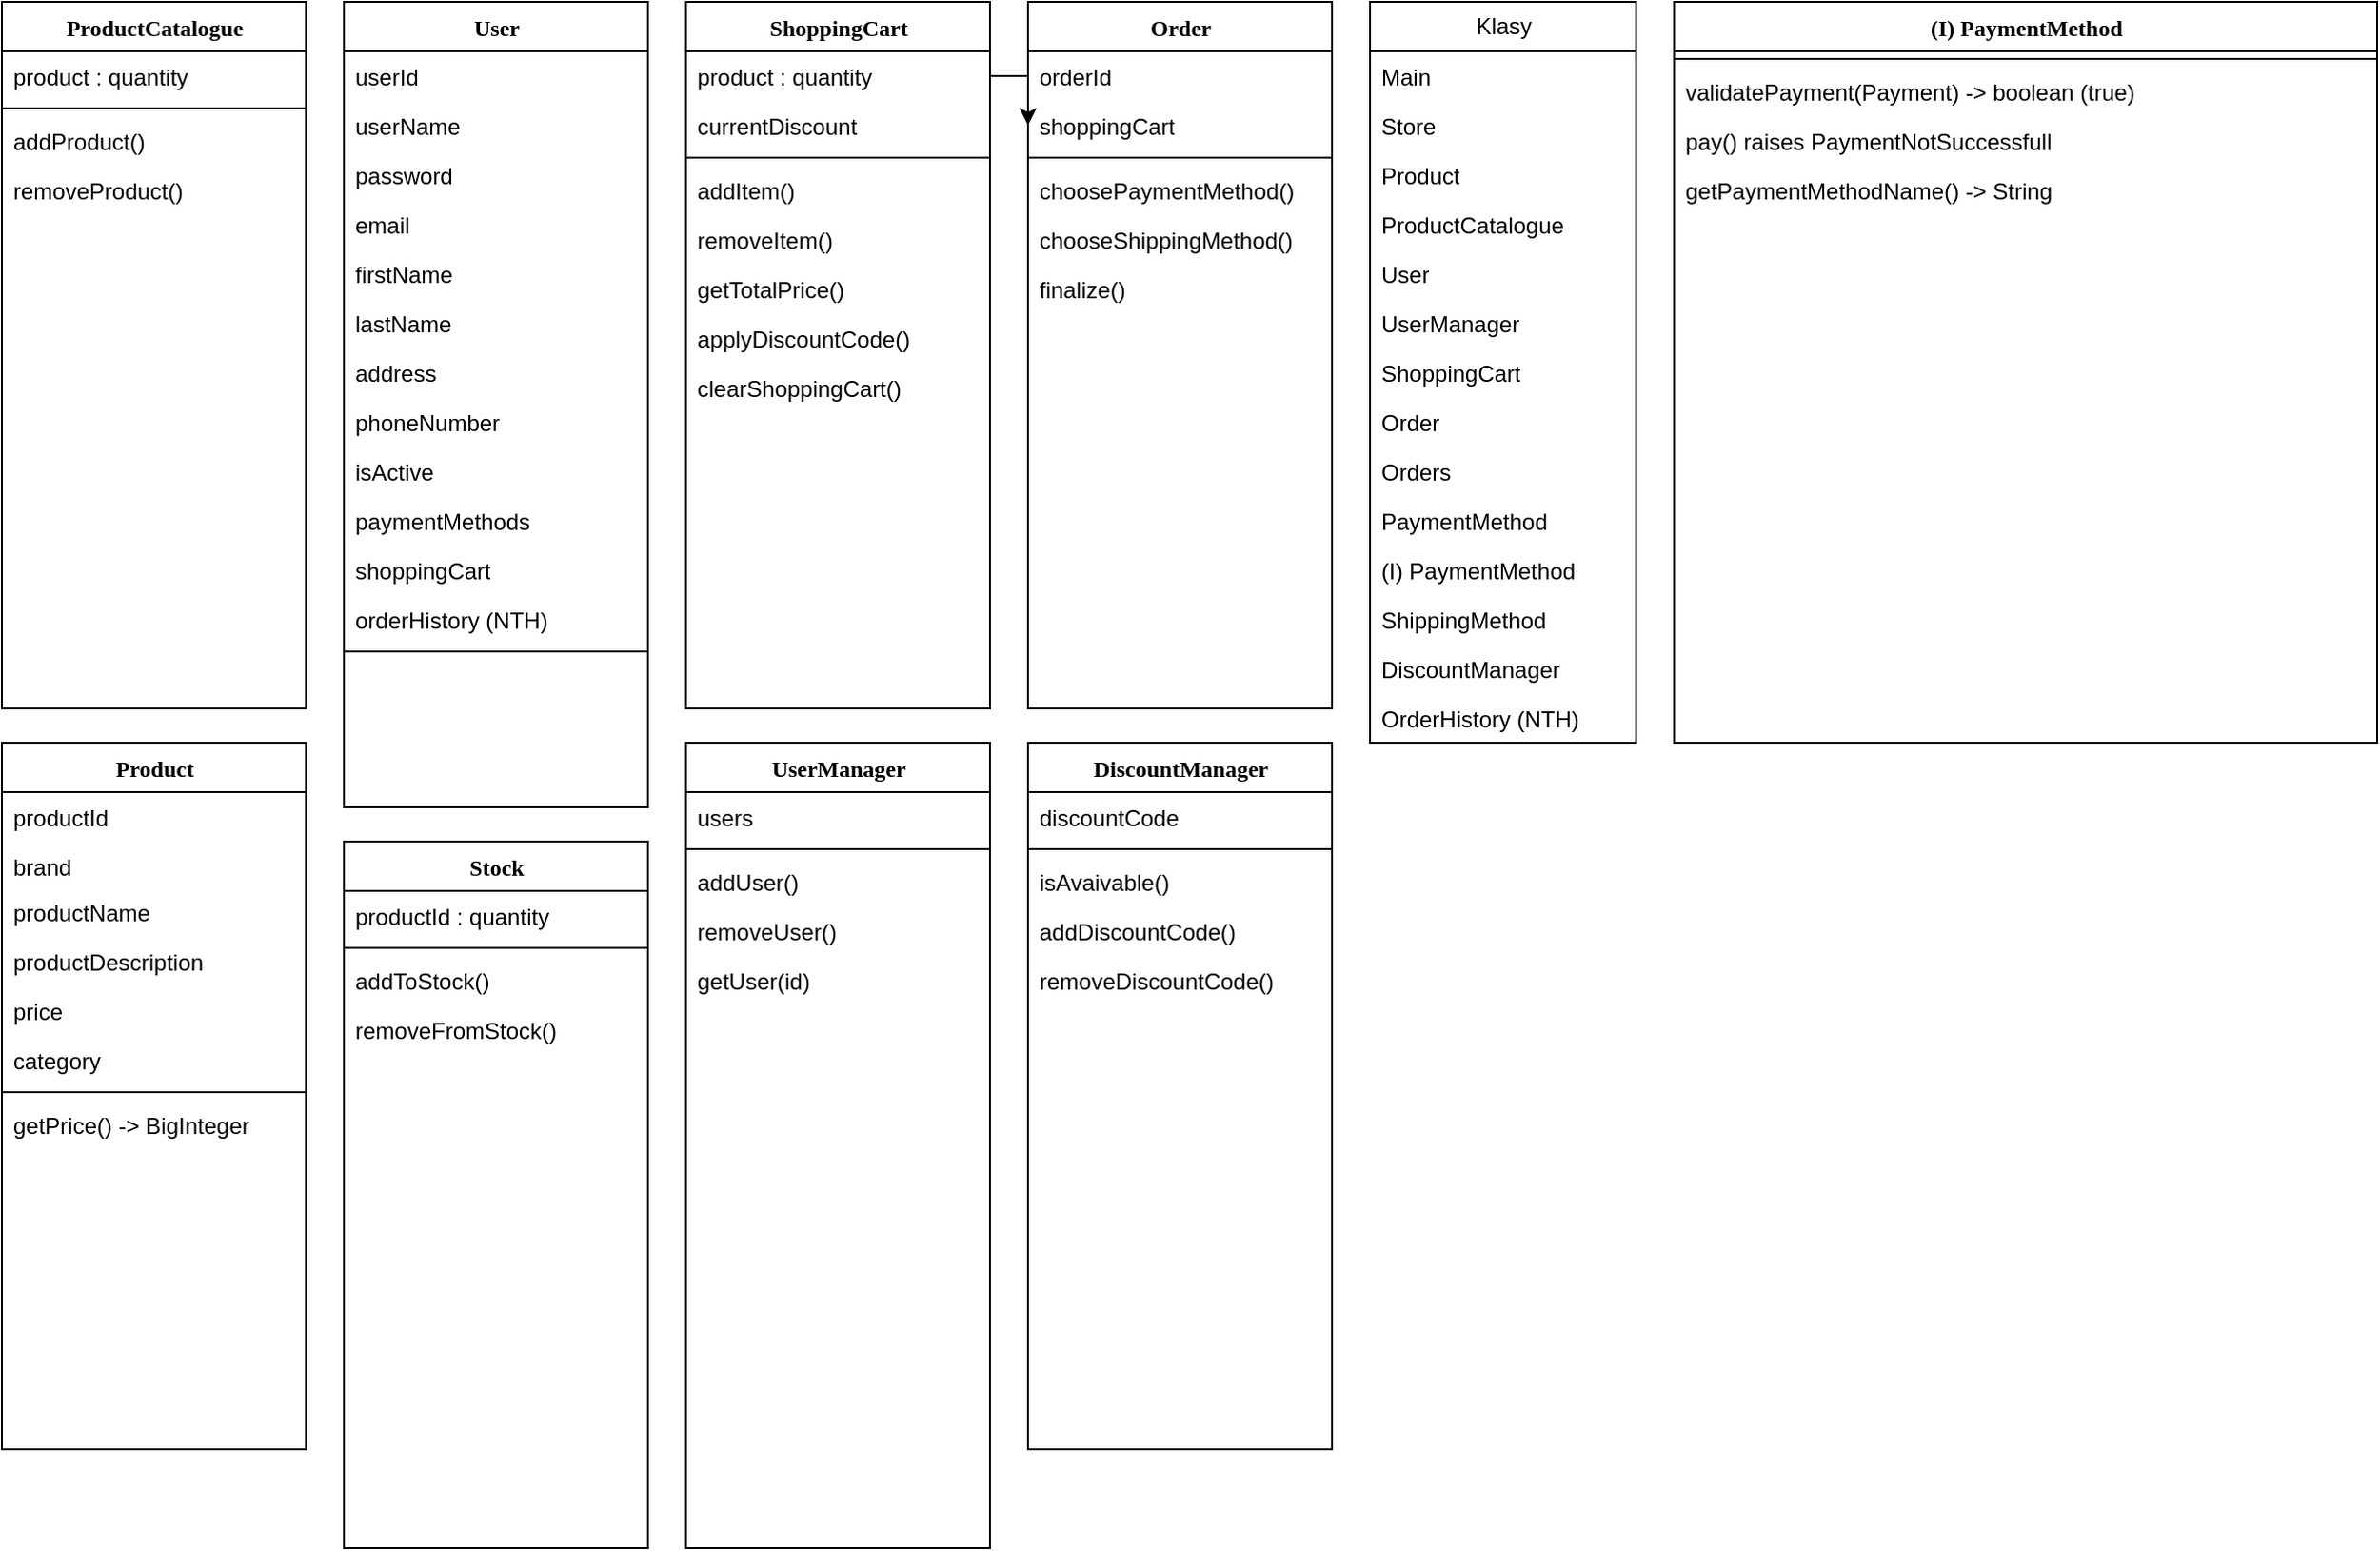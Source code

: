 <mxfile version="21.8.1" type="github" pages="2">
  <diagram name="Page-1" id="9f46799a-70d6-7492-0946-bef42562c5a5">
    <mxGraphModel dx="842" dy="-52" grid="1" gridSize="10" guides="1" tooltips="1" connect="1" arrows="1" fold="1" page="1" pageScale="1" pageWidth="980" pageHeight="690" background="none" math="0" shadow="0">
      <root>
        <mxCell id="0" />
        <mxCell id="1" parent="0" />
        <mxCell id="hxYtTiOgbn4NMHAqEuAE-4" value="User" style="swimlane;html=1;fontStyle=1;align=center;verticalAlign=top;childLayout=stackLayout;horizontal=1;startSize=26;horizontalStack=0;resizeParent=1;resizeLast=0;collapsible=1;marginBottom=0;swimlaneFillColor=#ffffff;rounded=0;shadow=0;comic=0;labelBackgroundColor=none;strokeWidth=1;fillColor=none;fontFamily=Verdana;fontSize=12" parent="1" vertex="1">
          <mxGeometry x="180" y="740" width="160" height="424" as="geometry" />
        </mxCell>
        <mxCell id="hxYtTiOgbn4NMHAqEuAE-17" value="userId" style="text;html=1;strokeColor=none;fillColor=none;align=left;verticalAlign=top;spacingLeft=4;spacingRight=4;whiteSpace=wrap;overflow=hidden;rotatable=0;points=[[0,0.5],[1,0.5]];portConstraint=eastwest;" parent="hxYtTiOgbn4NMHAqEuAE-4" vertex="1">
          <mxGeometry y="26" width="160" height="26" as="geometry" />
        </mxCell>
        <mxCell id="hxYtTiOgbn4NMHAqEuAE-5" value="&lt;div&gt;userName&lt;/div&gt;" style="text;html=1;strokeColor=none;fillColor=none;align=left;verticalAlign=top;spacingLeft=4;spacingRight=4;whiteSpace=wrap;overflow=hidden;rotatable=0;points=[[0,0.5],[1,0.5]];portConstraint=eastwest;" parent="hxYtTiOgbn4NMHAqEuAE-4" vertex="1">
          <mxGeometry y="52" width="160" height="26" as="geometry" />
        </mxCell>
        <mxCell id="Z15xRVIKsYr6I9JKY92v-55" value="&lt;div&gt;password&lt;/div&gt;" style="text;html=1;strokeColor=none;fillColor=none;align=left;verticalAlign=top;spacingLeft=4;spacingRight=4;whiteSpace=wrap;overflow=hidden;rotatable=0;points=[[0,0.5],[1,0.5]];portConstraint=eastwest;" vertex="1" parent="hxYtTiOgbn4NMHAqEuAE-4">
          <mxGeometry y="78" width="160" height="26" as="geometry" />
        </mxCell>
        <mxCell id="hxYtTiOgbn4NMHAqEuAE-18" value="&lt;div&gt;email&lt;/div&gt;" style="text;html=1;strokeColor=none;fillColor=none;align=left;verticalAlign=top;spacingLeft=4;spacingRight=4;whiteSpace=wrap;overflow=hidden;rotatable=0;points=[[0,0.5],[1,0.5]];portConstraint=eastwest;" parent="hxYtTiOgbn4NMHAqEuAE-4" vertex="1">
          <mxGeometry y="104" width="160" height="26" as="geometry" />
        </mxCell>
        <mxCell id="Z15xRVIKsYr6I9JKY92v-8" value="&lt;div&gt;firstName&lt;/div&gt;" style="text;html=1;strokeColor=none;fillColor=none;align=left;verticalAlign=top;spacingLeft=4;spacingRight=4;whiteSpace=wrap;overflow=hidden;rotatable=0;points=[[0,0.5],[1,0.5]];portConstraint=eastwest;" vertex="1" parent="hxYtTiOgbn4NMHAqEuAE-4">
          <mxGeometry y="130" width="160" height="26" as="geometry" />
        </mxCell>
        <mxCell id="Z15xRVIKsYr6I9JKY92v-19" value="lastName" style="text;html=1;strokeColor=none;fillColor=none;align=left;verticalAlign=top;spacingLeft=4;spacingRight=4;whiteSpace=wrap;overflow=hidden;rotatable=0;points=[[0,0.5],[1,0.5]];portConstraint=eastwest;" vertex="1" parent="hxYtTiOgbn4NMHAqEuAE-4">
          <mxGeometry y="156" width="160" height="26" as="geometry" />
        </mxCell>
        <mxCell id="Z15xRVIKsYr6I9JKY92v-56" value="address" style="text;html=1;strokeColor=none;fillColor=none;align=left;verticalAlign=top;spacingLeft=4;spacingRight=4;whiteSpace=wrap;overflow=hidden;rotatable=0;points=[[0,0.5],[1,0.5]];portConstraint=eastwest;" vertex="1" parent="hxYtTiOgbn4NMHAqEuAE-4">
          <mxGeometry y="182" width="160" height="26" as="geometry" />
        </mxCell>
        <mxCell id="Z15xRVIKsYr6I9JKY92v-57" value="phoneNumber" style="text;html=1;strokeColor=none;fillColor=none;align=left;verticalAlign=top;spacingLeft=4;spacingRight=4;whiteSpace=wrap;overflow=hidden;rotatable=0;points=[[0,0.5],[1,0.5]];portConstraint=eastwest;" vertex="1" parent="hxYtTiOgbn4NMHAqEuAE-4">
          <mxGeometry y="208" width="160" height="26" as="geometry" />
        </mxCell>
        <mxCell id="Z15xRVIKsYr6I9JKY92v-38" value="isActive" style="text;html=1;strokeColor=none;fillColor=none;align=left;verticalAlign=top;spacingLeft=4;spacingRight=4;whiteSpace=wrap;overflow=hidden;rotatable=0;points=[[0,0.5],[1,0.5]];portConstraint=eastwest;" vertex="1" parent="hxYtTiOgbn4NMHAqEuAE-4">
          <mxGeometry y="234" width="160" height="26" as="geometry" />
        </mxCell>
        <mxCell id="Z15xRVIKsYr6I9JKY92v-54" value="paymentMethods" style="text;html=1;strokeColor=none;fillColor=none;align=left;verticalAlign=top;spacingLeft=4;spacingRight=4;whiteSpace=wrap;overflow=hidden;rotatable=0;points=[[0,0.5],[1,0.5]];portConstraint=eastwest;" vertex="1" parent="hxYtTiOgbn4NMHAqEuAE-4">
          <mxGeometry y="260" width="160" height="26" as="geometry" />
        </mxCell>
        <mxCell id="Z15xRVIKsYr6I9JKY92v-78" value="shoppingCart" style="text;html=1;strokeColor=none;fillColor=none;align=left;verticalAlign=top;spacingLeft=4;spacingRight=4;whiteSpace=wrap;overflow=hidden;rotatable=0;points=[[0,0.5],[1,0.5]];portConstraint=eastwest;" vertex="1" parent="hxYtTiOgbn4NMHAqEuAE-4">
          <mxGeometry y="286" width="160" height="26" as="geometry" />
        </mxCell>
        <mxCell id="Z15xRVIKsYr6I9JKY92v-80" value="&lt;div&gt;orderHistory (NTH)&lt;/div&gt;" style="text;html=1;strokeColor=none;fillColor=none;align=left;verticalAlign=top;spacingLeft=4;spacingRight=4;whiteSpace=wrap;overflow=hidden;rotatable=0;points=[[0,0.5],[1,0.5]];portConstraint=eastwest;" vertex="1" parent="hxYtTiOgbn4NMHAqEuAE-4">
          <mxGeometry y="312" width="160" height="26" as="geometry" />
        </mxCell>
        <mxCell id="hxYtTiOgbn4NMHAqEuAE-11" value="" style="line;html=1;strokeWidth=1;fillColor=none;align=left;verticalAlign=middle;spacingTop=-1;spacingLeft=3;spacingRight=3;rotatable=0;labelPosition=right;points=[];portConstraint=eastwest;" parent="hxYtTiOgbn4NMHAqEuAE-4" vertex="1">
          <mxGeometry y="338" width="160" height="8" as="geometry" />
        </mxCell>
        <mxCell id="Z15xRVIKsYr6I9JKY92v-35" style="edgeStyle=orthogonalEdgeStyle;rounded=0;orthogonalLoop=1;jettySize=auto;html=1;exitX=1;exitY=0.5;exitDx=0;exitDy=0;" edge="1" parent="hxYtTiOgbn4NMHAqEuAE-4" source="hxYtTiOgbn4NMHAqEuAE-17" target="hxYtTiOgbn4NMHAqEuAE-17">
          <mxGeometry relative="1" as="geometry" />
        </mxCell>
        <mxCell id="Z15xRVIKsYr6I9JKY92v-20" value="&lt;div&gt;Klasy&lt;/div&gt;" style="swimlane;fontStyle=0;childLayout=stackLayout;horizontal=1;startSize=26;fillColor=none;horizontalStack=0;resizeParent=1;resizeParentMax=0;resizeLast=0;collapsible=1;marginBottom=0;html=1;" vertex="1" parent="1">
          <mxGeometry x="720" y="740" width="140" height="390" as="geometry" />
        </mxCell>
        <mxCell id="Z15xRVIKsYr6I9JKY92v-37" value="Main" style="text;strokeColor=none;fillColor=none;align=left;verticalAlign=top;spacingLeft=4;spacingRight=4;overflow=hidden;rotatable=0;points=[[0,0.5],[1,0.5]];portConstraint=eastwest;whiteSpace=wrap;html=1;" vertex="1" parent="Z15xRVIKsYr6I9JKY92v-20">
          <mxGeometry y="26" width="140" height="26" as="geometry" />
        </mxCell>
        <mxCell id="Z15xRVIKsYr6I9JKY92v-36" value="Store" style="text;strokeColor=none;fillColor=none;align=left;verticalAlign=top;spacingLeft=4;spacingRight=4;overflow=hidden;rotatable=0;points=[[0,0.5],[1,0.5]];portConstraint=eastwest;whiteSpace=wrap;html=1;" vertex="1" parent="Z15xRVIKsYr6I9JKY92v-20">
          <mxGeometry y="52" width="140" height="26" as="geometry" />
        </mxCell>
        <mxCell id="Z15xRVIKsYr6I9JKY92v-21" value="&lt;div&gt;Product&lt;/div&gt;" style="text;strokeColor=none;fillColor=none;align=left;verticalAlign=top;spacingLeft=4;spacingRight=4;overflow=hidden;rotatable=0;points=[[0,0.5],[1,0.5]];portConstraint=eastwest;whiteSpace=wrap;html=1;" vertex="1" parent="Z15xRVIKsYr6I9JKY92v-20">
          <mxGeometry y="78" width="140" height="26" as="geometry" />
        </mxCell>
        <mxCell id="Z15xRVIKsYr6I9JKY92v-28" value="ProductCatalogue" style="text;strokeColor=none;fillColor=none;align=left;verticalAlign=top;spacingLeft=4;spacingRight=4;overflow=hidden;rotatable=0;points=[[0,0.5],[1,0.5]];portConstraint=eastwest;whiteSpace=wrap;html=1;" vertex="1" parent="Z15xRVIKsYr6I9JKY92v-20">
          <mxGeometry y="104" width="140" height="26" as="geometry" />
        </mxCell>
        <mxCell id="Z15xRVIKsYr6I9JKY92v-25" value="User" style="text;strokeColor=none;fillColor=none;align=left;verticalAlign=top;spacingLeft=4;spacingRight=4;overflow=hidden;rotatable=0;points=[[0,0.5],[1,0.5]];portConstraint=eastwest;whiteSpace=wrap;html=1;" vertex="1" parent="Z15xRVIKsYr6I9JKY92v-20">
          <mxGeometry y="130" width="140" height="26" as="geometry" />
        </mxCell>
        <mxCell id="Z15xRVIKsYr6I9JKY92v-26" value="UserManager" style="text;strokeColor=none;fillColor=none;align=left;verticalAlign=top;spacingLeft=4;spacingRight=4;overflow=hidden;rotatable=0;points=[[0,0.5],[1,0.5]];portConstraint=eastwest;whiteSpace=wrap;html=1;" vertex="1" parent="Z15xRVIKsYr6I9JKY92v-20">
          <mxGeometry y="156" width="140" height="26" as="geometry" />
        </mxCell>
        <mxCell id="Z15xRVIKsYr6I9JKY92v-27" value="ShoppingCart" style="text;strokeColor=none;fillColor=none;align=left;verticalAlign=top;spacingLeft=4;spacingRight=4;overflow=hidden;rotatable=0;points=[[0,0.5],[1,0.5]];portConstraint=eastwest;whiteSpace=wrap;html=1;" vertex="1" parent="Z15xRVIKsYr6I9JKY92v-20">
          <mxGeometry y="182" width="140" height="26" as="geometry" />
        </mxCell>
        <mxCell id="Z15xRVIKsYr6I9JKY92v-29" value="Order" style="text;strokeColor=none;fillColor=none;align=left;verticalAlign=top;spacingLeft=4;spacingRight=4;overflow=hidden;rotatable=0;points=[[0,0.5],[1,0.5]];portConstraint=eastwest;whiteSpace=wrap;html=1;" vertex="1" parent="Z15xRVIKsYr6I9JKY92v-20">
          <mxGeometry y="208" width="140" height="26" as="geometry" />
        </mxCell>
        <mxCell id="Z15xRVIKsYr6I9JKY92v-200" value="Orders" style="text;strokeColor=none;fillColor=none;align=left;verticalAlign=top;spacingLeft=4;spacingRight=4;overflow=hidden;rotatable=0;points=[[0,0.5],[1,0.5]];portConstraint=eastwest;whiteSpace=wrap;html=1;" vertex="1" parent="Z15xRVIKsYr6I9JKY92v-20">
          <mxGeometry y="234" width="140" height="26" as="geometry" />
        </mxCell>
        <mxCell id="Z15xRVIKsYr6I9JKY92v-58" value="PaymentMethod" style="text;strokeColor=none;fillColor=none;align=left;verticalAlign=top;spacingLeft=4;spacingRight=4;overflow=hidden;rotatable=0;points=[[0,0.5],[1,0.5]];portConstraint=eastwest;whiteSpace=wrap;html=1;" vertex="1" parent="Z15xRVIKsYr6I9JKY92v-20">
          <mxGeometry y="260" width="140" height="26" as="geometry" />
        </mxCell>
        <mxCell id="Z15xRVIKsYr6I9JKY92v-59" value="(I) PaymentMethod" style="text;strokeColor=none;fillColor=none;align=left;verticalAlign=top;spacingLeft=4;spacingRight=4;overflow=hidden;rotatable=0;points=[[0,0.5],[1,0.5]];portConstraint=eastwest;whiteSpace=wrap;html=1;" vertex="1" parent="Z15xRVIKsYr6I9JKY92v-20">
          <mxGeometry y="286" width="140" height="26" as="geometry" />
        </mxCell>
        <mxCell id="Z15xRVIKsYr6I9JKY92v-156" value="ShippingMethod" style="text;strokeColor=none;fillColor=none;align=left;verticalAlign=top;spacingLeft=4;spacingRight=4;overflow=hidden;rotatable=0;points=[[0,0.5],[1,0.5]];portConstraint=eastwest;whiteSpace=wrap;html=1;" vertex="1" parent="Z15xRVIKsYr6I9JKY92v-20">
          <mxGeometry y="312" width="140" height="26" as="geometry" />
        </mxCell>
        <mxCell id="Z15xRVIKsYr6I9JKY92v-31" value="DiscountManager" style="text;strokeColor=none;fillColor=none;align=left;verticalAlign=top;spacingLeft=4;spacingRight=4;overflow=hidden;rotatable=0;points=[[0,0.5],[1,0.5]];portConstraint=eastwest;whiteSpace=wrap;html=1;" vertex="1" parent="Z15xRVIKsYr6I9JKY92v-20">
          <mxGeometry y="338" width="140" height="26" as="geometry" />
        </mxCell>
        <mxCell id="Z15xRVIKsYr6I9JKY92v-32" value="OrderHistory (NTH)" style="text;strokeColor=none;fillColor=none;align=left;verticalAlign=top;spacingLeft=4;spacingRight=4;overflow=hidden;rotatable=0;points=[[0,0.5],[1,0.5]];portConstraint=eastwest;whiteSpace=wrap;html=1;" vertex="1" parent="Z15xRVIKsYr6I9JKY92v-20">
          <mxGeometry y="364" width="140" height="26" as="geometry" />
        </mxCell>
        <mxCell id="Z15xRVIKsYr6I9JKY92v-62" value="Product" style="swimlane;html=1;fontStyle=1;align=center;verticalAlign=top;childLayout=stackLayout;horizontal=1;startSize=26;horizontalStack=0;resizeParent=1;resizeLast=0;collapsible=1;marginBottom=0;swimlaneFillColor=#ffffff;rounded=0;shadow=0;comic=0;labelBackgroundColor=none;strokeWidth=1;fillColor=none;fontFamily=Verdana;fontSize=12" vertex="1" parent="1">
          <mxGeometry y="1130" width="160" height="372" as="geometry" />
        </mxCell>
        <mxCell id="Z15xRVIKsYr6I9JKY92v-64" value="productId" style="text;html=1;strokeColor=none;fillColor=none;align=left;verticalAlign=top;spacingLeft=4;spacingRight=4;whiteSpace=wrap;overflow=hidden;rotatable=0;points=[[0,0.5],[1,0.5]];portConstraint=eastwest;" vertex="1" parent="Z15xRVIKsYr6I9JKY92v-62">
          <mxGeometry y="26" width="160" height="26" as="geometry" />
        </mxCell>
        <mxCell id="Z15xRVIKsYr6I9JKY92v-91" value="brand" style="text;html=1;strokeColor=none;fillColor=none;align=left;verticalAlign=top;spacingLeft=4;spacingRight=4;whiteSpace=wrap;overflow=hidden;rotatable=0;points=[[0,0.5],[1,0.5]];portConstraint=eastwest;" vertex="1" parent="Z15xRVIKsYr6I9JKY92v-62">
          <mxGeometry y="52" width="160" height="24" as="geometry" />
        </mxCell>
        <mxCell id="Z15xRVIKsYr6I9JKY92v-83" value="productName" style="text;html=1;strokeColor=none;fillColor=none;align=left;verticalAlign=top;spacingLeft=4;spacingRight=4;whiteSpace=wrap;overflow=hidden;rotatable=0;points=[[0,0.5],[1,0.5]];portConstraint=eastwest;" vertex="1" parent="Z15xRVIKsYr6I9JKY92v-62">
          <mxGeometry y="76" width="160" height="26" as="geometry" />
        </mxCell>
        <mxCell id="Z15xRVIKsYr6I9JKY92v-90" value="productDescription" style="text;html=1;strokeColor=none;fillColor=none;align=left;verticalAlign=top;spacingLeft=4;spacingRight=4;whiteSpace=wrap;overflow=hidden;rotatable=0;points=[[0,0.5],[1,0.5]];portConstraint=eastwest;" vertex="1" parent="Z15xRVIKsYr6I9JKY92v-62">
          <mxGeometry y="102" width="160" height="26" as="geometry" />
        </mxCell>
        <mxCell id="Z15xRVIKsYr6I9JKY92v-84" value="price" style="text;html=1;strokeColor=none;fillColor=none;align=left;verticalAlign=top;spacingLeft=4;spacingRight=4;whiteSpace=wrap;overflow=hidden;rotatable=0;points=[[0,0.5],[1,0.5]];portConstraint=eastwest;" vertex="1" parent="Z15xRVIKsYr6I9JKY92v-62">
          <mxGeometry y="128" width="160" height="26" as="geometry" />
        </mxCell>
        <mxCell id="Z15xRVIKsYr6I9JKY92v-85" value="category" style="text;html=1;strokeColor=none;fillColor=none;align=left;verticalAlign=top;spacingLeft=4;spacingRight=4;whiteSpace=wrap;overflow=hidden;rotatable=0;points=[[0,0.5],[1,0.5]];portConstraint=eastwest;" vertex="1" parent="Z15xRVIKsYr6I9JKY92v-62">
          <mxGeometry y="154" width="160" height="26" as="geometry" />
        </mxCell>
        <mxCell id="Z15xRVIKsYr6I9JKY92v-73" value="" style="line;html=1;strokeWidth=1;fillColor=none;align=left;verticalAlign=middle;spacingTop=-1;spacingLeft=3;spacingRight=3;rotatable=0;labelPosition=right;points=[];portConstraint=eastwest;" vertex="1" parent="Z15xRVIKsYr6I9JKY92v-62">
          <mxGeometry y="180" width="160" height="8" as="geometry" />
        </mxCell>
        <mxCell id="Z15xRVIKsYr6I9JKY92v-76" value="getPrice() -&amp;gt; BigInteger" style="text;html=1;strokeColor=none;fillColor=none;align=left;verticalAlign=top;spacingLeft=4;spacingRight=4;whiteSpace=wrap;overflow=hidden;rotatable=0;points=[[0,0.5],[1,0.5]];portConstraint=eastwest;" vertex="1" parent="Z15xRVIKsYr6I9JKY92v-62">
          <mxGeometry y="188" width="160" height="26" as="geometry" />
        </mxCell>
        <mxCell id="Z15xRVIKsYr6I9JKY92v-77" style="edgeStyle=orthogonalEdgeStyle;rounded=0;orthogonalLoop=1;jettySize=auto;html=1;exitX=1;exitY=0.5;exitDx=0;exitDy=0;" edge="1" parent="Z15xRVIKsYr6I9JKY92v-62">
          <mxGeometry relative="1" as="geometry">
            <mxPoint x="160" y="39.0" as="sourcePoint" />
            <mxPoint x="160" y="39.0" as="targetPoint" />
          </mxGeometry>
        </mxCell>
        <mxCell id="Z15xRVIKsYr6I9JKY92v-97" value="Order" style="swimlane;html=1;fontStyle=1;align=center;verticalAlign=top;childLayout=stackLayout;horizontal=1;startSize=26;horizontalStack=0;resizeParent=1;resizeLast=0;collapsible=1;marginBottom=0;swimlaneFillColor=#ffffff;rounded=0;shadow=0;comic=0;labelBackgroundColor=none;strokeWidth=1;fillColor=none;fontFamily=Verdana;fontSize=12" vertex="1" parent="1">
          <mxGeometry x="540" y="740" width="160" height="372" as="geometry" />
        </mxCell>
        <mxCell id="Z15xRVIKsYr6I9JKY92v-98" value="&lt;div&gt;orderId&lt;/div&gt;" style="text;html=1;strokeColor=none;fillColor=none;align=left;verticalAlign=top;spacingLeft=4;spacingRight=4;whiteSpace=wrap;overflow=hidden;rotatable=0;points=[[0,0.5],[1,0.5]];portConstraint=eastwest;" vertex="1" parent="Z15xRVIKsYr6I9JKY92v-97">
          <mxGeometry y="26" width="160" height="26" as="geometry" />
        </mxCell>
        <mxCell id="Z15xRVIKsYr6I9JKY92v-110" value="shoppingCart" style="text;html=1;strokeColor=none;fillColor=none;align=left;verticalAlign=top;spacingLeft=4;spacingRight=4;whiteSpace=wrap;overflow=hidden;rotatable=0;points=[[0,0.5],[1,0.5]];portConstraint=eastwest;" vertex="1" parent="Z15xRVIKsYr6I9JKY92v-97">
          <mxGeometry y="52" width="160" height="26" as="geometry" />
        </mxCell>
        <mxCell id="Z15xRVIKsYr6I9JKY92v-105" value="" style="line;html=1;strokeWidth=1;fillColor=none;align=left;verticalAlign=middle;spacingTop=-1;spacingLeft=3;spacingRight=3;rotatable=0;labelPosition=right;points=[];portConstraint=eastwest;" vertex="1" parent="Z15xRVIKsYr6I9JKY92v-97">
          <mxGeometry y="78" width="160" height="8" as="geometry" />
        </mxCell>
        <mxCell id="Z15xRVIKsYr6I9JKY92v-106" value="choosePaymentMethod()" style="text;html=1;strokeColor=none;fillColor=none;align=left;verticalAlign=top;spacingLeft=4;spacingRight=4;whiteSpace=wrap;overflow=hidden;rotatable=0;points=[[0,0.5],[1,0.5]];portConstraint=eastwest;" vertex="1" parent="Z15xRVIKsYr6I9JKY92v-97">
          <mxGeometry y="86" width="160" height="26" as="geometry" />
        </mxCell>
        <mxCell id="Z15xRVIKsYr6I9JKY92v-158" value="chooseShippingMethod()" style="text;html=1;strokeColor=none;fillColor=none;align=left;verticalAlign=top;spacingLeft=4;spacingRight=4;whiteSpace=wrap;overflow=hidden;rotatable=0;points=[[0,0.5],[1,0.5]];portConstraint=eastwest;" vertex="1" parent="Z15xRVIKsYr6I9JKY92v-97">
          <mxGeometry y="112" width="160" height="26" as="geometry" />
        </mxCell>
        <mxCell id="Z15xRVIKsYr6I9JKY92v-159" value="finalize()" style="text;html=1;strokeColor=none;fillColor=none;align=left;verticalAlign=top;spacingLeft=4;spacingRight=4;whiteSpace=wrap;overflow=hidden;rotatable=0;points=[[0,0.5],[1,0.5]];portConstraint=eastwest;" vertex="1" parent="Z15xRVIKsYr6I9JKY92v-97">
          <mxGeometry y="138" width="160" height="26" as="geometry" />
        </mxCell>
        <mxCell id="Z15xRVIKsYr6I9JKY92v-109" style="edgeStyle=orthogonalEdgeStyle;rounded=0;orthogonalLoop=1;jettySize=auto;html=1;exitX=1;exitY=0.5;exitDx=0;exitDy=0;" edge="1" parent="Z15xRVIKsYr6I9JKY92v-97">
          <mxGeometry relative="1" as="geometry">
            <mxPoint x="160" y="39.0" as="sourcePoint" />
            <mxPoint x="160" y="39.0" as="targetPoint" />
          </mxGeometry>
        </mxCell>
        <mxCell id="Z15xRVIKsYr6I9JKY92v-130" value="ShoppingCart" style="swimlane;html=1;fontStyle=1;align=center;verticalAlign=top;childLayout=stackLayout;horizontal=1;startSize=26;horizontalStack=0;resizeParent=1;resizeLast=0;collapsible=1;marginBottom=0;swimlaneFillColor=#ffffff;rounded=0;shadow=0;comic=0;labelBackgroundColor=none;strokeWidth=1;fillColor=none;fontFamily=Verdana;fontSize=12" vertex="1" parent="1">
          <mxGeometry x="360" y="740" width="160" height="372" as="geometry" />
        </mxCell>
        <mxCell id="Z15xRVIKsYr6I9JKY92v-131" value="product : quantity" style="text;html=1;strokeColor=none;fillColor=none;align=left;verticalAlign=top;spacingLeft=4;spacingRight=4;whiteSpace=wrap;overflow=hidden;rotatable=0;points=[[0,0.5],[1,0.5]];portConstraint=eastwest;" vertex="1" parent="Z15xRVIKsYr6I9JKY92v-130">
          <mxGeometry y="26" width="160" height="26" as="geometry" />
        </mxCell>
        <mxCell id="Z15xRVIKsYr6I9JKY92v-143" value="currentDiscount" style="text;html=1;strokeColor=none;fillColor=none;align=left;verticalAlign=top;spacingLeft=4;spacingRight=4;whiteSpace=wrap;overflow=hidden;rotatable=0;points=[[0,0.5],[1,0.5]];portConstraint=eastwest;" vertex="1" parent="Z15xRVIKsYr6I9JKY92v-130">
          <mxGeometry y="52" width="160" height="26" as="geometry" />
        </mxCell>
        <mxCell id="Z15xRVIKsYr6I9JKY92v-134" value="" style="line;html=1;strokeWidth=1;fillColor=none;align=left;verticalAlign=middle;spacingTop=-1;spacingLeft=3;spacingRight=3;rotatable=0;labelPosition=right;points=[];portConstraint=eastwest;" vertex="1" parent="Z15xRVIKsYr6I9JKY92v-130">
          <mxGeometry y="78" width="160" height="8" as="geometry" />
        </mxCell>
        <mxCell id="Z15xRVIKsYr6I9JKY92v-135" value="&lt;div&gt;addItem()&lt;br&gt;&lt;/div&gt;" style="text;html=1;strokeColor=none;fillColor=none;align=left;verticalAlign=top;spacingLeft=4;spacingRight=4;whiteSpace=wrap;overflow=hidden;rotatable=0;points=[[0,0.5],[1,0.5]];portConstraint=eastwest;" vertex="1" parent="Z15xRVIKsYr6I9JKY92v-130">
          <mxGeometry y="86" width="160" height="26" as="geometry" />
        </mxCell>
        <mxCell id="Z15xRVIKsYr6I9JKY92v-139" value="removeItem()" style="text;html=1;strokeColor=none;fillColor=none;align=left;verticalAlign=top;spacingLeft=4;spacingRight=4;whiteSpace=wrap;overflow=hidden;rotatable=0;points=[[0,0.5],[1,0.5]];portConstraint=eastwest;" vertex="1" parent="Z15xRVIKsYr6I9JKY92v-130">
          <mxGeometry y="112" width="160" height="26" as="geometry" />
        </mxCell>
        <mxCell id="Z15xRVIKsYr6I9JKY92v-140" value="getTotalPrice()" style="text;html=1;strokeColor=none;fillColor=none;align=left;verticalAlign=top;spacingLeft=4;spacingRight=4;whiteSpace=wrap;overflow=hidden;rotatable=0;points=[[0,0.5],[1,0.5]];portConstraint=eastwest;" vertex="1" parent="Z15xRVIKsYr6I9JKY92v-130">
          <mxGeometry y="138" width="160" height="26" as="geometry" />
        </mxCell>
        <mxCell id="Z15xRVIKsYr6I9JKY92v-146" value="applyDiscountCode()" style="text;html=1;strokeColor=none;fillColor=none;align=left;verticalAlign=top;spacingLeft=4;spacingRight=4;whiteSpace=wrap;overflow=hidden;rotatable=0;points=[[0,0.5],[1,0.5]];portConstraint=eastwest;" vertex="1" parent="Z15xRVIKsYr6I9JKY92v-130">
          <mxGeometry y="164" width="160" height="26" as="geometry" />
        </mxCell>
        <mxCell id="Z15xRVIKsYr6I9JKY92v-202" value="clearShoppingCart()" style="text;html=1;strokeColor=none;fillColor=none;align=left;verticalAlign=top;spacingLeft=4;spacingRight=4;whiteSpace=wrap;overflow=hidden;rotatable=0;points=[[0,0.5],[1,0.5]];portConstraint=eastwest;" vertex="1" parent="Z15xRVIKsYr6I9JKY92v-130">
          <mxGeometry y="190" width="160" height="26" as="geometry" />
        </mxCell>
        <mxCell id="Z15xRVIKsYr6I9JKY92v-138" style="edgeStyle=orthogonalEdgeStyle;rounded=0;orthogonalLoop=1;jettySize=auto;html=1;exitX=1;exitY=0.5;exitDx=0;exitDy=0;" edge="1" parent="Z15xRVIKsYr6I9JKY92v-130">
          <mxGeometry relative="1" as="geometry">
            <mxPoint x="160" y="39.0" as="sourcePoint" />
            <mxPoint x="160" y="39.0" as="targetPoint" />
          </mxGeometry>
        </mxCell>
        <mxCell id="Z15xRVIKsYr6I9JKY92v-142" style="edgeStyle=orthogonalEdgeStyle;rounded=0;orthogonalLoop=1;jettySize=auto;html=1;entryX=0;entryY=0.5;entryDx=0;entryDy=0;" edge="1" parent="1" source="Z15xRVIKsYr6I9JKY92v-131" target="Z15xRVIKsYr6I9JKY92v-110">
          <mxGeometry relative="1" as="geometry" />
        </mxCell>
        <mxCell id="Z15xRVIKsYr6I9JKY92v-160" value="ProductCatalogue" style="swimlane;html=1;fontStyle=1;align=center;verticalAlign=top;childLayout=stackLayout;horizontal=1;startSize=26;horizontalStack=0;resizeParent=1;resizeLast=0;collapsible=1;marginBottom=0;swimlaneFillColor=#ffffff;rounded=0;shadow=0;comic=0;labelBackgroundColor=none;strokeWidth=1;fillColor=none;fontFamily=Verdana;fontSize=12" vertex="1" parent="1">
          <mxGeometry y="740" width="160" height="372" as="geometry" />
        </mxCell>
        <mxCell id="Z15xRVIKsYr6I9JKY92v-161" value="product : quantity" style="text;html=1;strokeColor=none;fillColor=none;align=left;verticalAlign=top;spacingLeft=4;spacingRight=4;whiteSpace=wrap;overflow=hidden;rotatable=0;points=[[0,0.5],[1,0.5]];portConstraint=eastwest;" vertex="1" parent="Z15xRVIKsYr6I9JKY92v-160">
          <mxGeometry y="26" width="160" height="26" as="geometry" />
        </mxCell>
        <mxCell id="Z15xRVIKsYr6I9JKY92v-163" value="" style="line;html=1;strokeWidth=1;fillColor=none;align=left;verticalAlign=middle;spacingTop=-1;spacingLeft=3;spacingRight=3;rotatable=0;labelPosition=right;points=[];portConstraint=eastwest;" vertex="1" parent="Z15xRVIKsYr6I9JKY92v-160">
          <mxGeometry y="52" width="160" height="8" as="geometry" />
        </mxCell>
        <mxCell id="Z15xRVIKsYr6I9JKY92v-180" value="&lt;div&gt;addProduct()&lt;/div&gt;" style="text;html=1;strokeColor=none;fillColor=none;align=left;verticalAlign=top;spacingLeft=4;spacingRight=4;whiteSpace=wrap;overflow=hidden;rotatable=0;points=[[0,0.5],[1,0.5]];portConstraint=eastwest;" vertex="1" parent="Z15xRVIKsYr6I9JKY92v-160">
          <mxGeometry y="60" width="160" height="26" as="geometry" />
        </mxCell>
        <mxCell id="Z15xRVIKsYr6I9JKY92v-211" value="&lt;div&gt;removeProduct()&lt;/div&gt;" style="text;html=1;strokeColor=none;fillColor=none;align=left;verticalAlign=top;spacingLeft=4;spacingRight=4;whiteSpace=wrap;overflow=hidden;rotatable=0;points=[[0,0.5],[1,0.5]];portConstraint=eastwest;" vertex="1" parent="Z15xRVIKsYr6I9JKY92v-160">
          <mxGeometry y="86" width="160" height="26" as="geometry" />
        </mxCell>
        <mxCell id="Z15xRVIKsYr6I9JKY92v-168" style="edgeStyle=orthogonalEdgeStyle;rounded=0;orthogonalLoop=1;jettySize=auto;html=1;exitX=1;exitY=0.5;exitDx=0;exitDy=0;" edge="1" parent="Z15xRVIKsYr6I9JKY92v-160">
          <mxGeometry relative="1" as="geometry">
            <mxPoint x="160" y="39.0" as="sourcePoint" />
            <mxPoint x="160" y="39.0" as="targetPoint" />
          </mxGeometry>
        </mxCell>
        <mxCell id="Z15xRVIKsYr6I9JKY92v-182" value="(I) PaymentMethod" style="swimlane;html=1;fontStyle=1;align=center;verticalAlign=top;childLayout=stackLayout;horizontal=1;startSize=26;horizontalStack=0;resizeParent=1;resizeLast=0;collapsible=1;marginBottom=0;swimlaneFillColor=#ffffff;rounded=0;shadow=0;comic=0;labelBackgroundColor=none;strokeWidth=1;fillColor=none;fontFamily=Verdana;fontSize=12" vertex="1" parent="1">
          <mxGeometry x="880" y="740" width="370" height="390" as="geometry" />
        </mxCell>
        <mxCell id="Z15xRVIKsYr6I9JKY92v-189" value="" style="line;html=1;strokeWidth=1;fillColor=none;align=left;verticalAlign=middle;spacingTop=-1;spacingLeft=3;spacingRight=3;rotatable=0;labelPosition=right;points=[];portConstraint=eastwest;" vertex="1" parent="Z15xRVIKsYr6I9JKY92v-182">
          <mxGeometry y="26" width="370" height="8" as="geometry" />
        </mxCell>
        <mxCell id="Z15xRVIKsYr6I9JKY92v-190" value="&lt;div&gt;validatePayment(Payment) -&amp;gt; boolean (true)&lt;/div&gt;" style="text;html=1;strokeColor=none;fillColor=none;align=left;verticalAlign=top;spacingLeft=4;spacingRight=4;whiteSpace=wrap;overflow=hidden;rotatable=0;points=[[0,0.5],[1,0.5]];portConstraint=eastwest;" vertex="1" parent="Z15xRVIKsYr6I9JKY92v-182">
          <mxGeometry y="34" width="370" height="26" as="geometry" />
        </mxCell>
        <mxCell id="Z15xRVIKsYr6I9JKY92v-192" value="pay() raises PaymentNotSuccessfull" style="text;html=1;strokeColor=none;fillColor=none;align=left;verticalAlign=top;spacingLeft=4;spacingRight=4;whiteSpace=wrap;overflow=hidden;rotatable=0;points=[[0,0.5],[1,0.5]];portConstraint=eastwest;" vertex="1" parent="Z15xRVIKsYr6I9JKY92v-182">
          <mxGeometry y="60" width="370" height="26" as="geometry" />
        </mxCell>
        <mxCell id="Z15xRVIKsYr6I9JKY92v-193" value="getPaymentMethodName() -&amp;gt; String" style="text;html=1;strokeColor=none;fillColor=none;align=left;verticalAlign=top;spacingLeft=4;spacingRight=4;whiteSpace=wrap;overflow=hidden;rotatable=0;points=[[0,0.5],[1,0.5]];portConstraint=eastwest;" vertex="1" parent="Z15xRVIKsYr6I9JKY92v-182">
          <mxGeometry y="86" width="370" height="26" as="geometry" />
        </mxCell>
        <mxCell id="Z15xRVIKsYr6I9JKY92v-191" style="edgeStyle=orthogonalEdgeStyle;rounded=0;orthogonalLoop=1;jettySize=auto;html=1;exitX=1;exitY=0.5;exitDx=0;exitDy=0;" edge="1" parent="Z15xRVIKsYr6I9JKY92v-182">
          <mxGeometry relative="1" as="geometry">
            <mxPoint x="160" y="39.0" as="sourcePoint" />
            <mxPoint x="160" y="39.0" as="targetPoint" />
          </mxGeometry>
        </mxCell>
        <mxCell id="Z15xRVIKsYr6I9JKY92v-204" value="Stock" style="swimlane;html=1;fontStyle=1;align=center;verticalAlign=top;childLayout=stackLayout;horizontal=1;startSize=26;horizontalStack=0;resizeParent=1;resizeLast=0;collapsible=1;marginBottom=0;swimlaneFillColor=#ffffff;rounded=0;shadow=0;comic=0;labelBackgroundColor=none;strokeWidth=1;fillColor=none;fontFamily=Verdana;fontSize=12" vertex="1" parent="1">
          <mxGeometry x="180" y="1182" width="160" height="372" as="geometry" />
        </mxCell>
        <mxCell id="Z15xRVIKsYr6I9JKY92v-205" value="productId : quantity" style="text;html=1;strokeColor=none;fillColor=none;align=left;verticalAlign=top;spacingLeft=4;spacingRight=4;whiteSpace=wrap;overflow=hidden;rotatable=0;points=[[0,0.5],[1,0.5]];portConstraint=eastwest;" vertex="1" parent="Z15xRVIKsYr6I9JKY92v-204">
          <mxGeometry y="26" width="160" height="26" as="geometry" />
        </mxCell>
        <mxCell id="Z15xRVIKsYr6I9JKY92v-206" value="" style="line;html=1;strokeWidth=1;fillColor=none;align=left;verticalAlign=middle;spacingTop=-1;spacingLeft=3;spacingRight=3;rotatable=0;labelPosition=right;points=[];portConstraint=eastwest;" vertex="1" parent="Z15xRVIKsYr6I9JKY92v-204">
          <mxGeometry y="52" width="160" height="8" as="geometry" />
        </mxCell>
        <mxCell id="Z15xRVIKsYr6I9JKY92v-210" style="edgeStyle=orthogonalEdgeStyle;rounded=0;orthogonalLoop=1;jettySize=auto;html=1;exitX=1;exitY=0.5;exitDx=0;exitDy=0;" edge="1" parent="Z15xRVIKsYr6I9JKY92v-204">
          <mxGeometry relative="1" as="geometry">
            <mxPoint x="160" y="39.0" as="sourcePoint" />
            <mxPoint x="160" y="39.0" as="targetPoint" />
          </mxGeometry>
        </mxCell>
        <mxCell id="Z15xRVIKsYr6I9JKY92v-164" value="&lt;div&gt;addToStock()&lt;/div&gt;" style="text;html=1;strokeColor=none;fillColor=none;align=left;verticalAlign=top;spacingLeft=4;spacingRight=4;whiteSpace=wrap;overflow=hidden;rotatable=0;points=[[0,0.5],[1,0.5]];portConstraint=eastwest;" vertex="1" parent="Z15xRVIKsYr6I9JKY92v-204">
          <mxGeometry y="60" width="160" height="26" as="geometry" />
        </mxCell>
        <mxCell id="Z15xRVIKsYr6I9JKY92v-178" value="removeFromStock()" style="text;html=1;strokeColor=none;fillColor=none;align=left;verticalAlign=top;spacingLeft=4;spacingRight=4;whiteSpace=wrap;overflow=hidden;rotatable=0;points=[[0,0.5],[1,0.5]];portConstraint=eastwest;" vertex="1" parent="Z15xRVIKsYr6I9JKY92v-204">
          <mxGeometry y="86" width="160" height="26" as="geometry" />
        </mxCell>
        <mxCell id="Z15xRVIKsYr6I9JKY92v-212" value="UserManager" style="swimlane;html=1;fontStyle=1;align=center;verticalAlign=top;childLayout=stackLayout;horizontal=1;startSize=26;horizontalStack=0;resizeParent=1;resizeLast=0;collapsible=1;marginBottom=0;swimlaneFillColor=#ffffff;rounded=0;shadow=0;comic=0;labelBackgroundColor=none;strokeWidth=1;fillColor=none;fontFamily=Verdana;fontSize=12" vertex="1" parent="1">
          <mxGeometry x="360" y="1130" width="160" height="424" as="geometry" />
        </mxCell>
        <mxCell id="Z15xRVIKsYr6I9JKY92v-213" value="users" style="text;html=1;strokeColor=none;fillColor=none;align=left;verticalAlign=top;spacingLeft=4;spacingRight=4;whiteSpace=wrap;overflow=hidden;rotatable=0;points=[[0,0.5],[1,0.5]];portConstraint=eastwest;" vertex="1" parent="Z15xRVIKsYr6I9JKY92v-212">
          <mxGeometry y="26" width="160" height="26" as="geometry" />
        </mxCell>
        <mxCell id="Z15xRVIKsYr6I9JKY92v-225" value="" style="line;html=1;strokeWidth=1;fillColor=none;align=left;verticalAlign=middle;spacingTop=-1;spacingLeft=3;spacingRight=3;rotatable=0;labelPosition=right;points=[];portConstraint=eastwest;" vertex="1" parent="Z15xRVIKsYr6I9JKY92v-212">
          <mxGeometry y="52" width="160" height="8" as="geometry" />
        </mxCell>
        <mxCell id="Z15xRVIKsYr6I9JKY92v-226" value="addUser()" style="text;html=1;strokeColor=none;fillColor=none;align=left;verticalAlign=top;spacingLeft=4;spacingRight=4;whiteSpace=wrap;overflow=hidden;rotatable=0;points=[[0,0.5],[1,0.5]];portConstraint=eastwest;" vertex="1" parent="Z15xRVIKsYr6I9JKY92v-212">
          <mxGeometry y="60" width="160" height="26" as="geometry" />
        </mxCell>
        <mxCell id="Z15xRVIKsYr6I9JKY92v-231" value="removeUser()" style="text;html=1;strokeColor=none;fillColor=none;align=left;verticalAlign=top;spacingLeft=4;spacingRight=4;whiteSpace=wrap;overflow=hidden;rotatable=0;points=[[0,0.5],[1,0.5]];portConstraint=eastwest;" vertex="1" parent="Z15xRVIKsYr6I9JKY92v-212">
          <mxGeometry y="86" width="160" height="26" as="geometry" />
        </mxCell>
        <mxCell id="Z15xRVIKsYr6I9JKY92v-232" value="getUser(id)" style="text;html=1;strokeColor=none;fillColor=none;align=left;verticalAlign=top;spacingLeft=4;spacingRight=4;whiteSpace=wrap;overflow=hidden;rotatable=0;points=[[0,0.5],[1,0.5]];portConstraint=eastwest;" vertex="1" parent="Z15xRVIKsYr6I9JKY92v-212">
          <mxGeometry y="112" width="160" height="26" as="geometry" />
        </mxCell>
        <mxCell id="Z15xRVIKsYr6I9JKY92v-229" style="edgeStyle=orthogonalEdgeStyle;rounded=0;orthogonalLoop=1;jettySize=auto;html=1;exitX=1;exitY=0.5;exitDx=0;exitDy=0;" edge="1" parent="Z15xRVIKsYr6I9JKY92v-212" source="Z15xRVIKsYr6I9JKY92v-213" target="Z15xRVIKsYr6I9JKY92v-213">
          <mxGeometry relative="1" as="geometry" />
        </mxCell>
        <mxCell id="Z15xRVIKsYr6I9JKY92v-233" value="DiscountManager" style="swimlane;html=1;fontStyle=1;align=center;verticalAlign=top;childLayout=stackLayout;horizontal=1;startSize=26;horizontalStack=0;resizeParent=1;resizeLast=0;collapsible=1;marginBottom=0;swimlaneFillColor=#ffffff;rounded=0;shadow=0;comic=0;labelBackgroundColor=none;strokeWidth=1;fillColor=none;fontFamily=Verdana;fontSize=12" vertex="1" parent="1">
          <mxGeometry x="540" y="1130" width="160" height="372" as="geometry" />
        </mxCell>
        <mxCell id="Z15xRVIKsYr6I9JKY92v-234" value="discountCode" style="text;html=1;strokeColor=none;fillColor=none;align=left;verticalAlign=top;spacingLeft=4;spacingRight=4;whiteSpace=wrap;overflow=hidden;rotatable=0;points=[[0,0.5],[1,0.5]];portConstraint=eastwest;" vertex="1" parent="Z15xRVIKsYr6I9JKY92v-233">
          <mxGeometry y="26" width="160" height="26" as="geometry" />
        </mxCell>
        <mxCell id="Z15xRVIKsYr6I9JKY92v-236" value="" style="line;html=1;strokeWidth=1;fillColor=none;align=left;verticalAlign=middle;spacingTop=-1;spacingLeft=3;spacingRight=3;rotatable=0;labelPosition=right;points=[];portConstraint=eastwest;" vertex="1" parent="Z15xRVIKsYr6I9JKY92v-233">
          <mxGeometry y="52" width="160" height="8" as="geometry" />
        </mxCell>
        <mxCell id="Z15xRVIKsYr6I9JKY92v-237" value="isAvaivable()" style="text;html=1;strokeColor=none;fillColor=none;align=left;verticalAlign=top;spacingLeft=4;spacingRight=4;whiteSpace=wrap;overflow=hidden;rotatable=0;points=[[0,0.5],[1,0.5]];portConstraint=eastwest;" vertex="1" parent="Z15xRVIKsYr6I9JKY92v-233">
          <mxGeometry y="60" width="160" height="26" as="geometry" />
        </mxCell>
        <mxCell id="Z15xRVIKsYr6I9JKY92v-241" value="addDiscountCode()" style="text;html=1;strokeColor=none;fillColor=none;align=left;verticalAlign=top;spacingLeft=4;spacingRight=4;whiteSpace=wrap;overflow=hidden;rotatable=0;points=[[0,0.5],[1,0.5]];portConstraint=eastwest;" vertex="1" parent="Z15xRVIKsYr6I9JKY92v-233">
          <mxGeometry y="86" width="160" height="26" as="geometry" />
        </mxCell>
        <mxCell id="Z15xRVIKsYr6I9JKY92v-242" value="removeDiscountCode()" style="text;html=1;strokeColor=none;fillColor=none;align=left;verticalAlign=top;spacingLeft=4;spacingRight=4;whiteSpace=wrap;overflow=hidden;rotatable=0;points=[[0,0.5],[1,0.5]];portConstraint=eastwest;" vertex="1" parent="Z15xRVIKsYr6I9JKY92v-233">
          <mxGeometry y="112" width="160" height="26" as="geometry" />
        </mxCell>
        <mxCell id="Z15xRVIKsYr6I9JKY92v-240" style="edgeStyle=orthogonalEdgeStyle;rounded=0;orthogonalLoop=1;jettySize=auto;html=1;exitX=1;exitY=0.5;exitDx=0;exitDy=0;" edge="1" parent="Z15xRVIKsYr6I9JKY92v-233">
          <mxGeometry relative="1" as="geometry">
            <mxPoint x="160" y="39.0" as="sourcePoint" />
            <mxPoint x="160" y="39.0" as="targetPoint" />
          </mxGeometry>
        </mxCell>
      </root>
    </mxGraphModel>
  </diagram>
  <diagram id="pMsf7KjD19-NSa4uijhD" name="Zadania">
    <mxGraphModel dx="1017" dy="770" grid="1" gridSize="10" guides="1" tooltips="1" connect="1" arrows="1" fold="1" page="1" pageScale="1" pageWidth="980" pageHeight="690" math="0" shadow="0">
      <root>
        <mxCell id="0" />
        <mxCell id="1" parent="0" />
        <mxCell id="IZGYMMbN7DjfyKtoJZzh-51" value="Zadania" style="swimlane;fontStyle=0;childLayout=stackLayout;horizontal=1;startSize=30;horizontalStack=0;resizeParent=1;resizeParentMax=0;resizeLast=0;collapsible=1;marginBottom=0;whiteSpace=wrap;html=1;" vertex="1" parent="1">
          <mxGeometry width="140" height="60" as="geometry" />
        </mxCell>
        <mxCell id="IZGYMMbN7DjfyKtoJZzh-52" value="Item 1" style="text;strokeColor=none;fillColor=none;align=left;verticalAlign=middle;spacingLeft=4;spacingRight=4;overflow=hidden;points=[[0,0.5],[1,0.5]];portConstraint=eastwest;rotatable=0;whiteSpace=wrap;html=1;" vertex="1" parent="IZGYMMbN7DjfyKtoJZzh-51">
          <mxGeometry y="30" width="140" height="30" as="geometry" />
        </mxCell>
        <mxCell id="IZGYMMbN7DjfyKtoJZzh-55" value="Bartek" style="swimlane;fontStyle=0;childLayout=stackLayout;horizontal=1;startSize=30;horizontalStack=0;resizeParent=1;resizeParentMax=0;resizeLast=0;collapsible=1;marginBottom=0;whiteSpace=wrap;html=1;" vertex="1" parent="1">
          <mxGeometry x="300" width="140" height="60" as="geometry" />
        </mxCell>
        <mxCell id="IZGYMMbN7DjfyKtoJZzh-59" value="Jarek" style="swimlane;fontStyle=0;childLayout=stackLayout;horizontal=1;startSize=30;horizontalStack=0;resizeParent=1;resizeParentMax=0;resizeLast=0;collapsible=1;marginBottom=0;whiteSpace=wrap;html=1;" vertex="1" parent="1">
          <mxGeometry x="450" width="140" height="60" as="geometry" />
        </mxCell>
        <mxCell id="IZGYMMbN7DjfyKtoJZzh-63" value="Adrian" style="swimlane;fontStyle=0;childLayout=stackLayout;horizontal=1;startSize=30;horizontalStack=0;resizeParent=1;resizeParentMax=0;resizeLast=0;collapsible=1;marginBottom=0;whiteSpace=wrap;html=1;" vertex="1" parent="1">
          <mxGeometry x="150" width="140" height="60" as="geometry" />
        </mxCell>
        <mxCell id="IZGYMMbN7DjfyKtoJZzh-67" value="Jakub" style="swimlane;fontStyle=0;childLayout=stackLayout;horizontal=1;startSize=30;horizontalStack=0;resizeParent=1;resizeParentMax=0;resizeLast=0;collapsible=1;marginBottom=0;whiteSpace=wrap;html=1;" vertex="1" parent="1">
          <mxGeometry x="600" width="140" height="60" as="geometry" />
        </mxCell>
      </root>
    </mxGraphModel>
  </diagram>
</mxfile>
